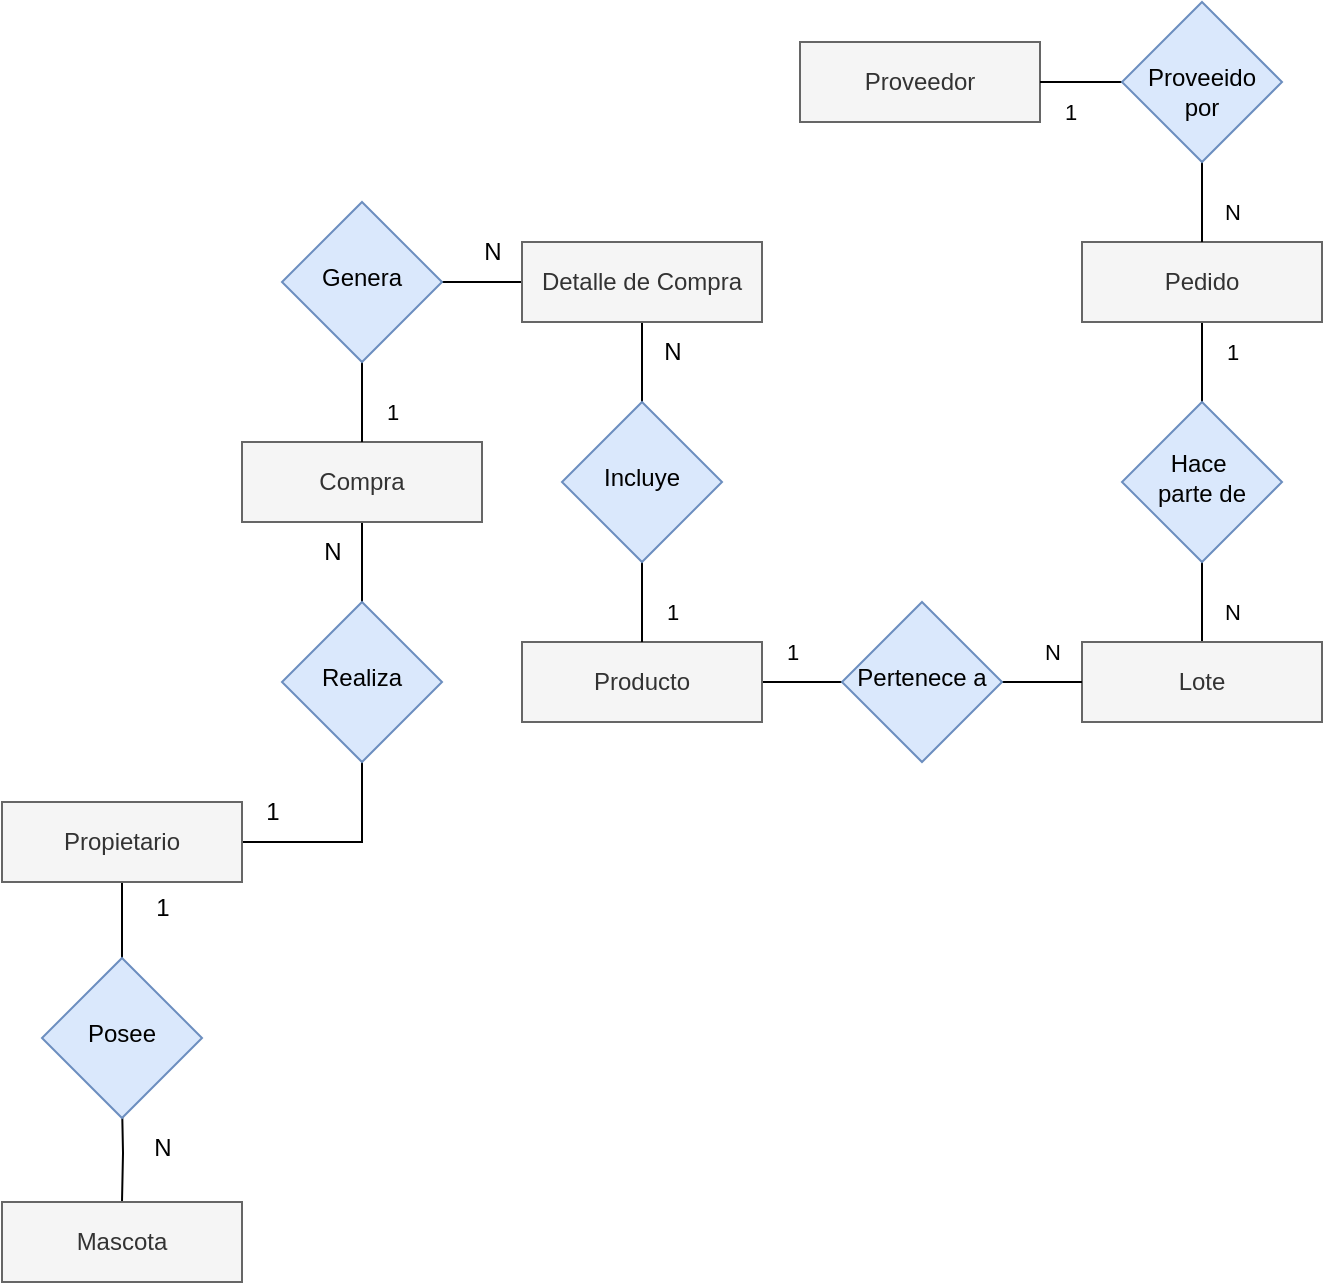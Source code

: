 <mxfile version="24.8.4">
  <diagram id="C5RBs43oDa-KdzZeNtuy" name="Page-1">
    <mxGraphModel dx="1594" dy="1810" grid="1" gridSize="10" guides="1" tooltips="1" connect="1" arrows="1" fold="1" page="1" pageScale="1" pageWidth="1169" pageHeight="827" math="0" shadow="0">
      <root>
        <mxCell id="WIyWlLk6GJQsqaUBKTNV-0" />
        <mxCell id="WIyWlLk6GJQsqaUBKTNV-1" parent="WIyWlLk6GJQsqaUBKTNV-0" />
        <mxCell id="ZD2my65vZ_bzbJDaCCm7-39" style="edgeStyle=orthogonalEdgeStyle;rounded=0;orthogonalLoop=1;jettySize=auto;html=1;exitX=0.5;exitY=1;exitDx=0;exitDy=0;entryX=0.5;entryY=0;entryDx=0;entryDy=0;endArrow=none;endFill=0;" edge="1" parent="WIyWlLk6GJQsqaUBKTNV-1" target="ZD2my65vZ_bzbJDaCCm7-3">
          <mxGeometry relative="1" as="geometry">
            <mxPoint x="1160" y="130" as="sourcePoint" />
          </mxGeometry>
        </mxCell>
        <mxCell id="ZD2my65vZ_bzbJDaCCm7-79" style="edgeStyle=orthogonalEdgeStyle;shape=connector;rounded=0;orthogonalLoop=1;jettySize=auto;html=1;exitX=0.5;exitY=0;exitDx=0;exitDy=0;entryX=0.5;entryY=1;entryDx=0;entryDy=0;strokeColor=default;align=center;verticalAlign=middle;fontFamily=Helvetica;fontSize=11;fontColor=default;labelBackgroundColor=default;endArrow=none;endFill=0;" edge="1" parent="WIyWlLk6GJQsqaUBKTNV-1" source="ZD2my65vZ_bzbJDaCCm7-2" target="ZD2my65vZ_bzbJDaCCm7-78">
          <mxGeometry relative="1" as="geometry" />
        </mxCell>
        <mxCell id="ZD2my65vZ_bzbJDaCCm7-2" value="Lote" style="rounded=0;whiteSpace=wrap;html=1;fillColor=#f5f5f5;fontColor=#333333;strokeColor=#666666;" vertex="1" parent="WIyWlLk6GJQsqaUBKTNV-1">
          <mxGeometry x="1640" y="-100" width="120" height="40" as="geometry" />
        </mxCell>
        <mxCell id="ZD2my65vZ_bzbJDaCCm7-3" value="Mascota" style="rounded=0;whiteSpace=wrap;html=1;fillColor=#f5f5f5;fontColor=#333333;strokeColor=#666666;" vertex="1" parent="WIyWlLk6GJQsqaUBKTNV-1">
          <mxGeometry x="1100" y="180" width="120" height="40" as="geometry" />
        </mxCell>
        <mxCell id="ZD2my65vZ_bzbJDaCCm7-40" style="edgeStyle=orthogonalEdgeStyle;rounded=0;orthogonalLoop=1;jettySize=auto;html=1;exitX=0.5;exitY=1;exitDx=0;exitDy=0;entryX=0.5;entryY=0;entryDx=0;entryDy=0;endArrow=none;endFill=0;" edge="1" parent="WIyWlLk6GJQsqaUBKTNV-1" source="ZD2my65vZ_bzbJDaCCm7-4">
          <mxGeometry relative="1" as="geometry">
            <mxPoint x="1160" y="60" as="targetPoint" />
          </mxGeometry>
        </mxCell>
        <mxCell id="ZD2my65vZ_bzbJDaCCm7-43" style="edgeStyle=orthogonalEdgeStyle;rounded=0;orthogonalLoop=1;jettySize=auto;html=1;exitX=1;exitY=0.5;exitDx=0;exitDy=0;entryX=0.5;entryY=1;entryDx=0;entryDy=0;endArrow=none;endFill=0;" edge="1" parent="WIyWlLk6GJQsqaUBKTNV-1" source="ZD2my65vZ_bzbJDaCCm7-4" target="ZD2my65vZ_bzbJDaCCm7-62">
          <mxGeometry relative="1" as="geometry">
            <mxPoint x="1280.0" y="-100" as="targetPoint" />
          </mxGeometry>
        </mxCell>
        <mxCell id="ZD2my65vZ_bzbJDaCCm7-4" value="Propietario" style="rounded=0;whiteSpace=wrap;html=1;fillColor=#f5f5f5;fontColor=#333333;strokeColor=#666666;" vertex="1" parent="WIyWlLk6GJQsqaUBKTNV-1">
          <mxGeometry x="1100" y="-20" width="120" height="40" as="geometry" />
        </mxCell>
        <mxCell id="ZD2my65vZ_bzbJDaCCm7-93" style="edgeStyle=orthogonalEdgeStyle;shape=connector;rounded=0;orthogonalLoop=1;jettySize=auto;html=1;exitX=1;exitY=0.5;exitDx=0;exitDy=0;entryX=0;entryY=0.5;entryDx=0;entryDy=0;strokeColor=default;align=center;verticalAlign=middle;fontFamily=Helvetica;fontSize=11;fontColor=default;labelBackgroundColor=default;endArrow=none;endFill=0;" edge="1" parent="WIyWlLk6GJQsqaUBKTNV-1" source="ZD2my65vZ_bzbJDaCCm7-7" target="ZD2my65vZ_bzbJDaCCm7-73">
          <mxGeometry relative="1" as="geometry" />
        </mxCell>
        <mxCell id="ZD2my65vZ_bzbJDaCCm7-7" value="Producto" style="rounded=0;whiteSpace=wrap;html=1;fillColor=#f5f5f5;fontColor=#333333;strokeColor=#666666;" vertex="1" parent="WIyWlLk6GJQsqaUBKTNV-1">
          <mxGeometry x="1360" y="-100" width="120" height="40" as="geometry" />
        </mxCell>
        <mxCell id="ZD2my65vZ_bzbJDaCCm7-90" style="edgeStyle=orthogonalEdgeStyle;shape=connector;rounded=0;orthogonalLoop=1;jettySize=auto;html=1;exitX=0;exitY=0.5;exitDx=0;exitDy=0;entryX=1;entryY=0.5;entryDx=0;entryDy=0;strokeColor=default;align=center;verticalAlign=middle;fontFamily=Helvetica;fontSize=11;fontColor=default;labelBackgroundColor=default;endArrow=none;endFill=0;" edge="1" parent="WIyWlLk6GJQsqaUBKTNV-1" source="ZD2my65vZ_bzbJDaCCm7-8" target="ZD2my65vZ_bzbJDaCCm7-51">
          <mxGeometry relative="1" as="geometry" />
        </mxCell>
        <mxCell id="ZD2my65vZ_bzbJDaCCm7-94" style="edgeStyle=orthogonalEdgeStyle;shape=connector;rounded=0;orthogonalLoop=1;jettySize=auto;html=1;exitX=0.5;exitY=1;exitDx=0;exitDy=0;entryX=0.5;entryY=0;entryDx=0;entryDy=0;strokeColor=default;align=center;verticalAlign=middle;fontFamily=Helvetica;fontSize=11;fontColor=default;labelBackgroundColor=default;endArrow=none;endFill=0;" edge="1" parent="WIyWlLk6GJQsqaUBKTNV-1" source="ZD2my65vZ_bzbJDaCCm7-8" target="ZD2my65vZ_bzbJDaCCm7-92">
          <mxGeometry relative="1" as="geometry" />
        </mxCell>
        <mxCell id="ZD2my65vZ_bzbJDaCCm7-8" value="Detalle de Compra" style="rounded=0;whiteSpace=wrap;html=1;fillColor=#f5f5f5;fontColor=#333333;strokeColor=#666666;" vertex="1" parent="WIyWlLk6GJQsqaUBKTNV-1">
          <mxGeometry x="1360" y="-300" width="120" height="40" as="geometry" />
        </mxCell>
        <mxCell id="ZD2my65vZ_bzbJDaCCm7-84" style="edgeStyle=orthogonalEdgeStyle;shape=connector;rounded=0;orthogonalLoop=1;jettySize=auto;html=1;exitX=0.5;exitY=1;exitDx=0;exitDy=0;entryX=0.5;entryY=0;entryDx=0;entryDy=0;strokeColor=default;align=center;verticalAlign=middle;fontFamily=Helvetica;fontSize=11;fontColor=default;labelBackgroundColor=default;endArrow=none;endFill=0;" edge="1" parent="WIyWlLk6GJQsqaUBKTNV-1" source="ZD2my65vZ_bzbJDaCCm7-9" target="ZD2my65vZ_bzbJDaCCm7-62">
          <mxGeometry relative="1" as="geometry" />
        </mxCell>
        <mxCell id="ZD2my65vZ_bzbJDaCCm7-9" value="Compra" style="rounded=0;whiteSpace=wrap;html=1;fillColor=#f5f5f5;fontColor=#333333;strokeColor=#666666;" vertex="1" parent="WIyWlLk6GJQsqaUBKTNV-1">
          <mxGeometry x="1220" y="-200" width="120" height="40" as="geometry" />
        </mxCell>
        <mxCell id="ZD2my65vZ_bzbJDaCCm7-41" value="1" style="text;html=1;align=center;verticalAlign=middle;resizable=0;points=[];autosize=1;strokeColor=none;fillColor=none;rounded=0;" vertex="1" parent="WIyWlLk6GJQsqaUBKTNV-1">
          <mxGeometry x="1165" y="18" width="30" height="30" as="geometry" />
        </mxCell>
        <mxCell id="ZD2my65vZ_bzbJDaCCm7-42" value="N" style="text;html=1;align=center;verticalAlign=middle;resizable=0;points=[];autosize=1;strokeColor=none;fillColor=none;rounded=0;" vertex="1" parent="WIyWlLk6GJQsqaUBKTNV-1">
          <mxGeometry x="1165" y="138" width="30" height="30" as="geometry" />
        </mxCell>
        <mxCell id="ZD2my65vZ_bzbJDaCCm7-45" value="Posee" style="rhombus;whiteSpace=wrap;html=1;shadow=0;fontFamily=Helvetica;fontSize=12;align=center;strokeWidth=1;spacing=6;spacingTop=-4;fillColor=#dae8fc;strokeColor=#6c8ebf;rounded=0;" vertex="1" parent="WIyWlLk6GJQsqaUBKTNV-1">
          <mxGeometry x="1120" y="58" width="80" height="80" as="geometry" />
        </mxCell>
        <mxCell id="ZD2my65vZ_bzbJDaCCm7-46" value="N" style="text;html=1;align=center;verticalAlign=middle;resizable=0;points=[];autosize=1;strokeColor=none;fillColor=none;" vertex="1" parent="WIyWlLk6GJQsqaUBKTNV-1">
          <mxGeometry x="1420" y="-260" width="30" height="30" as="geometry" />
        </mxCell>
        <mxCell id="ZD2my65vZ_bzbJDaCCm7-48" value="N" style="text;html=1;align=center;verticalAlign=middle;resizable=0;points=[];autosize=1;strokeColor=none;fillColor=none;" vertex="1" parent="WIyWlLk6GJQsqaUBKTNV-1">
          <mxGeometry x="1250" y="-160" width="30" height="30" as="geometry" />
        </mxCell>
        <mxCell id="ZD2my65vZ_bzbJDaCCm7-89" style="edgeStyle=orthogonalEdgeStyle;shape=connector;rounded=0;orthogonalLoop=1;jettySize=auto;html=1;exitX=0.5;exitY=1;exitDx=0;exitDy=0;entryX=0.5;entryY=0;entryDx=0;entryDy=0;strokeColor=default;align=center;verticalAlign=middle;fontFamily=Helvetica;fontSize=11;fontColor=default;labelBackgroundColor=default;endArrow=none;endFill=0;" edge="1" parent="WIyWlLk6GJQsqaUBKTNV-1" source="ZD2my65vZ_bzbJDaCCm7-51" target="ZD2my65vZ_bzbJDaCCm7-9">
          <mxGeometry relative="1" as="geometry" />
        </mxCell>
        <mxCell id="ZD2my65vZ_bzbJDaCCm7-51" value="Genera" style="rhombus;whiteSpace=wrap;html=1;shadow=0;fontFamily=Helvetica;fontSize=12;align=center;strokeWidth=1;spacing=6;spacingTop=-4;fillColor=#dae8fc;strokeColor=#6c8ebf;rounded=0;" vertex="1" parent="WIyWlLk6GJQsqaUBKTNV-1">
          <mxGeometry x="1240" y="-320" width="80" height="80" as="geometry" />
        </mxCell>
        <mxCell id="ZD2my65vZ_bzbJDaCCm7-56" value="N" style="text;html=1;align=center;verticalAlign=middle;resizable=0;points=[];autosize=1;strokeColor=none;fillColor=none;" vertex="1" parent="WIyWlLk6GJQsqaUBKTNV-1">
          <mxGeometry x="1330" y="-310" width="30" height="30" as="geometry" />
        </mxCell>
        <mxCell id="ZD2my65vZ_bzbJDaCCm7-58" value="1" style="text;html=1;align=center;verticalAlign=middle;resizable=0;points=[];autosize=1;strokeColor=none;fillColor=none;" vertex="1" parent="WIyWlLk6GJQsqaUBKTNV-1">
          <mxGeometry x="1220" y="-30" width="30" height="30" as="geometry" />
        </mxCell>
        <mxCell id="ZD2my65vZ_bzbJDaCCm7-62" value="Realiza" style="rhombus;whiteSpace=wrap;html=1;shadow=0;fontFamily=Helvetica;fontSize=12;align=center;strokeWidth=1;spacing=6;spacingTop=-4;fillColor=#dae8fc;strokeColor=#6c8ebf;rounded=0;" vertex="1" parent="WIyWlLk6GJQsqaUBKTNV-1">
          <mxGeometry x="1240" y="-120" width="80" height="80" as="geometry" />
        </mxCell>
        <mxCell id="ZD2my65vZ_bzbJDaCCm7-75" style="edgeStyle=orthogonalEdgeStyle;rounded=0;orthogonalLoop=1;jettySize=auto;html=1;exitX=1;exitY=0.5;exitDx=0;exitDy=0;endArrow=none;endFill=0;" edge="1" parent="WIyWlLk6GJQsqaUBKTNV-1" source="ZD2my65vZ_bzbJDaCCm7-73" target="ZD2my65vZ_bzbJDaCCm7-2">
          <mxGeometry relative="1" as="geometry" />
        </mxCell>
        <mxCell id="ZD2my65vZ_bzbJDaCCm7-73" value="Pertenece a" style="rhombus;whiteSpace=wrap;html=1;shadow=0;fontFamily=Helvetica;fontSize=12;align=center;strokeWidth=1;spacing=6;spacingTop=-4;fillColor=#dae8fc;strokeColor=#6c8ebf;rounded=0;" vertex="1" parent="WIyWlLk6GJQsqaUBKTNV-1">
          <mxGeometry x="1520" y="-120" width="80" height="80" as="geometry" />
        </mxCell>
        <mxCell id="ZD2my65vZ_bzbJDaCCm7-76" value="N" style="text;html=1;align=center;verticalAlign=middle;resizable=0;points=[];autosize=1;strokeColor=none;fillColor=none;fontFamily=Helvetica;fontSize=11;fontColor=default;labelBackgroundColor=default;" vertex="1" parent="WIyWlLk6GJQsqaUBKTNV-1">
          <mxGeometry x="1610" y="-110" width="30" height="30" as="geometry" />
        </mxCell>
        <mxCell id="ZD2my65vZ_bzbJDaCCm7-77" value="1" style="text;html=1;align=center;verticalAlign=middle;resizable=0;points=[];autosize=1;strokeColor=none;fillColor=none;fontFamily=Helvetica;fontSize=11;fontColor=default;labelBackgroundColor=default;" vertex="1" parent="WIyWlLk6GJQsqaUBKTNV-1">
          <mxGeometry x="1480" y="-110" width="30" height="30" as="geometry" />
        </mxCell>
        <mxCell id="ZD2my65vZ_bzbJDaCCm7-81" style="edgeStyle=orthogonalEdgeStyle;shape=connector;rounded=0;orthogonalLoop=1;jettySize=auto;html=1;strokeColor=default;align=center;verticalAlign=middle;fontFamily=Helvetica;fontSize=11;fontColor=default;labelBackgroundColor=default;endArrow=none;endFill=0;" edge="1" parent="WIyWlLk6GJQsqaUBKTNV-1" source="ZD2my65vZ_bzbJDaCCm7-78" target="ZD2my65vZ_bzbJDaCCm7-80">
          <mxGeometry relative="1" as="geometry" />
        </mxCell>
        <mxCell id="ZD2my65vZ_bzbJDaCCm7-78" value="Hace&amp;nbsp;&lt;div&gt;parte de&lt;/div&gt;" style="rhombus;whiteSpace=wrap;html=1;shadow=0;fontFamily=Helvetica;fontSize=12;align=center;strokeWidth=1;spacing=6;spacingTop=-4;fillColor=#dae8fc;strokeColor=#6c8ebf;rounded=0;" vertex="1" parent="WIyWlLk6GJQsqaUBKTNV-1">
          <mxGeometry x="1660" y="-220" width="80" height="80" as="geometry" />
        </mxCell>
        <mxCell id="ZD2my65vZ_bzbJDaCCm7-80" value="Pedido" style="rounded=0;whiteSpace=wrap;html=1;fillColor=#f5f5f5;fontColor=#333333;strokeColor=#666666;" vertex="1" parent="WIyWlLk6GJQsqaUBKTNV-1">
          <mxGeometry x="1640" y="-300" width="120" height="40" as="geometry" />
        </mxCell>
        <mxCell id="ZD2my65vZ_bzbJDaCCm7-82" value="1" style="text;html=1;align=center;verticalAlign=middle;resizable=0;points=[];autosize=1;strokeColor=none;fillColor=none;fontFamily=Helvetica;fontSize=11;fontColor=default;labelBackgroundColor=default;" vertex="1" parent="WIyWlLk6GJQsqaUBKTNV-1">
          <mxGeometry x="1700" y="-260" width="30" height="30" as="geometry" />
        </mxCell>
        <mxCell id="ZD2my65vZ_bzbJDaCCm7-83" value="N" style="text;html=1;align=center;verticalAlign=middle;resizable=0;points=[];autosize=1;strokeColor=none;fillColor=none;fontFamily=Helvetica;fontSize=11;fontColor=default;labelBackgroundColor=default;" vertex="1" parent="WIyWlLk6GJQsqaUBKTNV-1">
          <mxGeometry x="1700" y="-130" width="30" height="30" as="geometry" />
        </mxCell>
        <mxCell id="ZD2my65vZ_bzbJDaCCm7-85" value="Proveedor" style="rounded=0;whiteSpace=wrap;html=1;fillColor=#f5f5f5;fontColor=#333333;strokeColor=#666666;" vertex="1" parent="WIyWlLk6GJQsqaUBKTNV-1">
          <mxGeometry x="1499" y="-400" width="120" height="40" as="geometry" />
        </mxCell>
        <mxCell id="ZD2my65vZ_bzbJDaCCm7-88" style="edgeStyle=orthogonalEdgeStyle;shape=connector;rounded=0;orthogonalLoop=1;jettySize=auto;html=1;exitX=0.5;exitY=1;exitDx=0;exitDy=0;entryX=0.5;entryY=0;entryDx=0;entryDy=0;strokeColor=default;align=center;verticalAlign=middle;fontFamily=Helvetica;fontSize=11;fontColor=default;labelBackgroundColor=default;endArrow=none;endFill=0;" edge="1" parent="WIyWlLk6GJQsqaUBKTNV-1" source="ZD2my65vZ_bzbJDaCCm7-86" target="ZD2my65vZ_bzbJDaCCm7-80">
          <mxGeometry relative="1" as="geometry" />
        </mxCell>
        <mxCell id="ZD2my65vZ_bzbJDaCCm7-97" style="edgeStyle=orthogonalEdgeStyle;shape=connector;rounded=0;orthogonalLoop=1;jettySize=auto;html=1;exitX=0;exitY=0.5;exitDx=0;exitDy=0;entryX=1;entryY=0.5;entryDx=0;entryDy=0;strokeColor=default;align=center;verticalAlign=middle;fontFamily=Helvetica;fontSize=11;fontColor=default;labelBackgroundColor=default;endArrow=none;endFill=0;" edge="1" parent="WIyWlLk6GJQsqaUBKTNV-1" source="ZD2my65vZ_bzbJDaCCm7-86" target="ZD2my65vZ_bzbJDaCCm7-85">
          <mxGeometry relative="1" as="geometry" />
        </mxCell>
        <mxCell id="ZD2my65vZ_bzbJDaCCm7-86" value="&lt;div&gt;&lt;br&gt;&lt;/div&gt;Proveeido&lt;div&gt;por&lt;/div&gt;" style="rhombus;whiteSpace=wrap;html=1;shadow=0;fontFamily=Helvetica;fontSize=12;align=center;strokeWidth=1;spacing=6;spacingTop=-4;fillColor=#dae8fc;strokeColor=#6c8ebf;rounded=0;" vertex="1" parent="WIyWlLk6GJQsqaUBKTNV-1">
          <mxGeometry x="1660" y="-420" width="80" height="80" as="geometry" />
        </mxCell>
        <mxCell id="ZD2my65vZ_bzbJDaCCm7-91" value="1" style="text;html=1;align=center;verticalAlign=middle;resizable=0;points=[];autosize=1;strokeColor=none;fillColor=none;fontFamily=Helvetica;fontSize=11;fontColor=default;labelBackgroundColor=default;" vertex="1" parent="WIyWlLk6GJQsqaUBKTNV-1">
          <mxGeometry x="1280" y="-230" width="30" height="30" as="geometry" />
        </mxCell>
        <mxCell id="ZD2my65vZ_bzbJDaCCm7-95" style="edgeStyle=orthogonalEdgeStyle;shape=connector;rounded=0;orthogonalLoop=1;jettySize=auto;html=1;exitX=0.5;exitY=1;exitDx=0;exitDy=0;entryX=0.5;entryY=0;entryDx=0;entryDy=0;strokeColor=default;align=center;verticalAlign=middle;fontFamily=Helvetica;fontSize=11;fontColor=default;labelBackgroundColor=default;endArrow=none;endFill=0;" edge="1" parent="WIyWlLk6GJQsqaUBKTNV-1" source="ZD2my65vZ_bzbJDaCCm7-92" target="ZD2my65vZ_bzbJDaCCm7-7">
          <mxGeometry relative="1" as="geometry" />
        </mxCell>
        <mxCell id="ZD2my65vZ_bzbJDaCCm7-92" value="Incluye" style="rhombus;whiteSpace=wrap;html=1;shadow=0;fontFamily=Helvetica;fontSize=12;align=center;strokeWidth=1;spacing=6;spacingTop=-4;fillColor=#dae8fc;strokeColor=#6c8ebf;rounded=0;" vertex="1" parent="WIyWlLk6GJQsqaUBKTNV-1">
          <mxGeometry x="1380" y="-220" width="80" height="80" as="geometry" />
        </mxCell>
        <mxCell id="ZD2my65vZ_bzbJDaCCm7-96" value="1" style="text;html=1;align=center;verticalAlign=middle;resizable=0;points=[];autosize=1;strokeColor=none;fillColor=none;fontFamily=Helvetica;fontSize=11;fontColor=default;labelBackgroundColor=default;" vertex="1" parent="WIyWlLk6GJQsqaUBKTNV-1">
          <mxGeometry x="1420" y="-130" width="30" height="30" as="geometry" />
        </mxCell>
        <mxCell id="ZD2my65vZ_bzbJDaCCm7-98" value="1" style="text;html=1;align=center;verticalAlign=middle;resizable=0;points=[];autosize=1;strokeColor=none;fillColor=none;fontFamily=Helvetica;fontSize=11;fontColor=default;labelBackgroundColor=default;" vertex="1" parent="WIyWlLk6GJQsqaUBKTNV-1">
          <mxGeometry x="1619" y="-380" width="30" height="30" as="geometry" />
        </mxCell>
        <mxCell id="ZD2my65vZ_bzbJDaCCm7-99" value="N" style="text;html=1;align=center;verticalAlign=middle;resizable=0;points=[];autosize=1;strokeColor=none;fillColor=none;fontFamily=Helvetica;fontSize=11;fontColor=default;labelBackgroundColor=default;" vertex="1" parent="WIyWlLk6GJQsqaUBKTNV-1">
          <mxGeometry x="1700" y="-330" width="30" height="30" as="geometry" />
        </mxCell>
      </root>
    </mxGraphModel>
  </diagram>
</mxfile>
